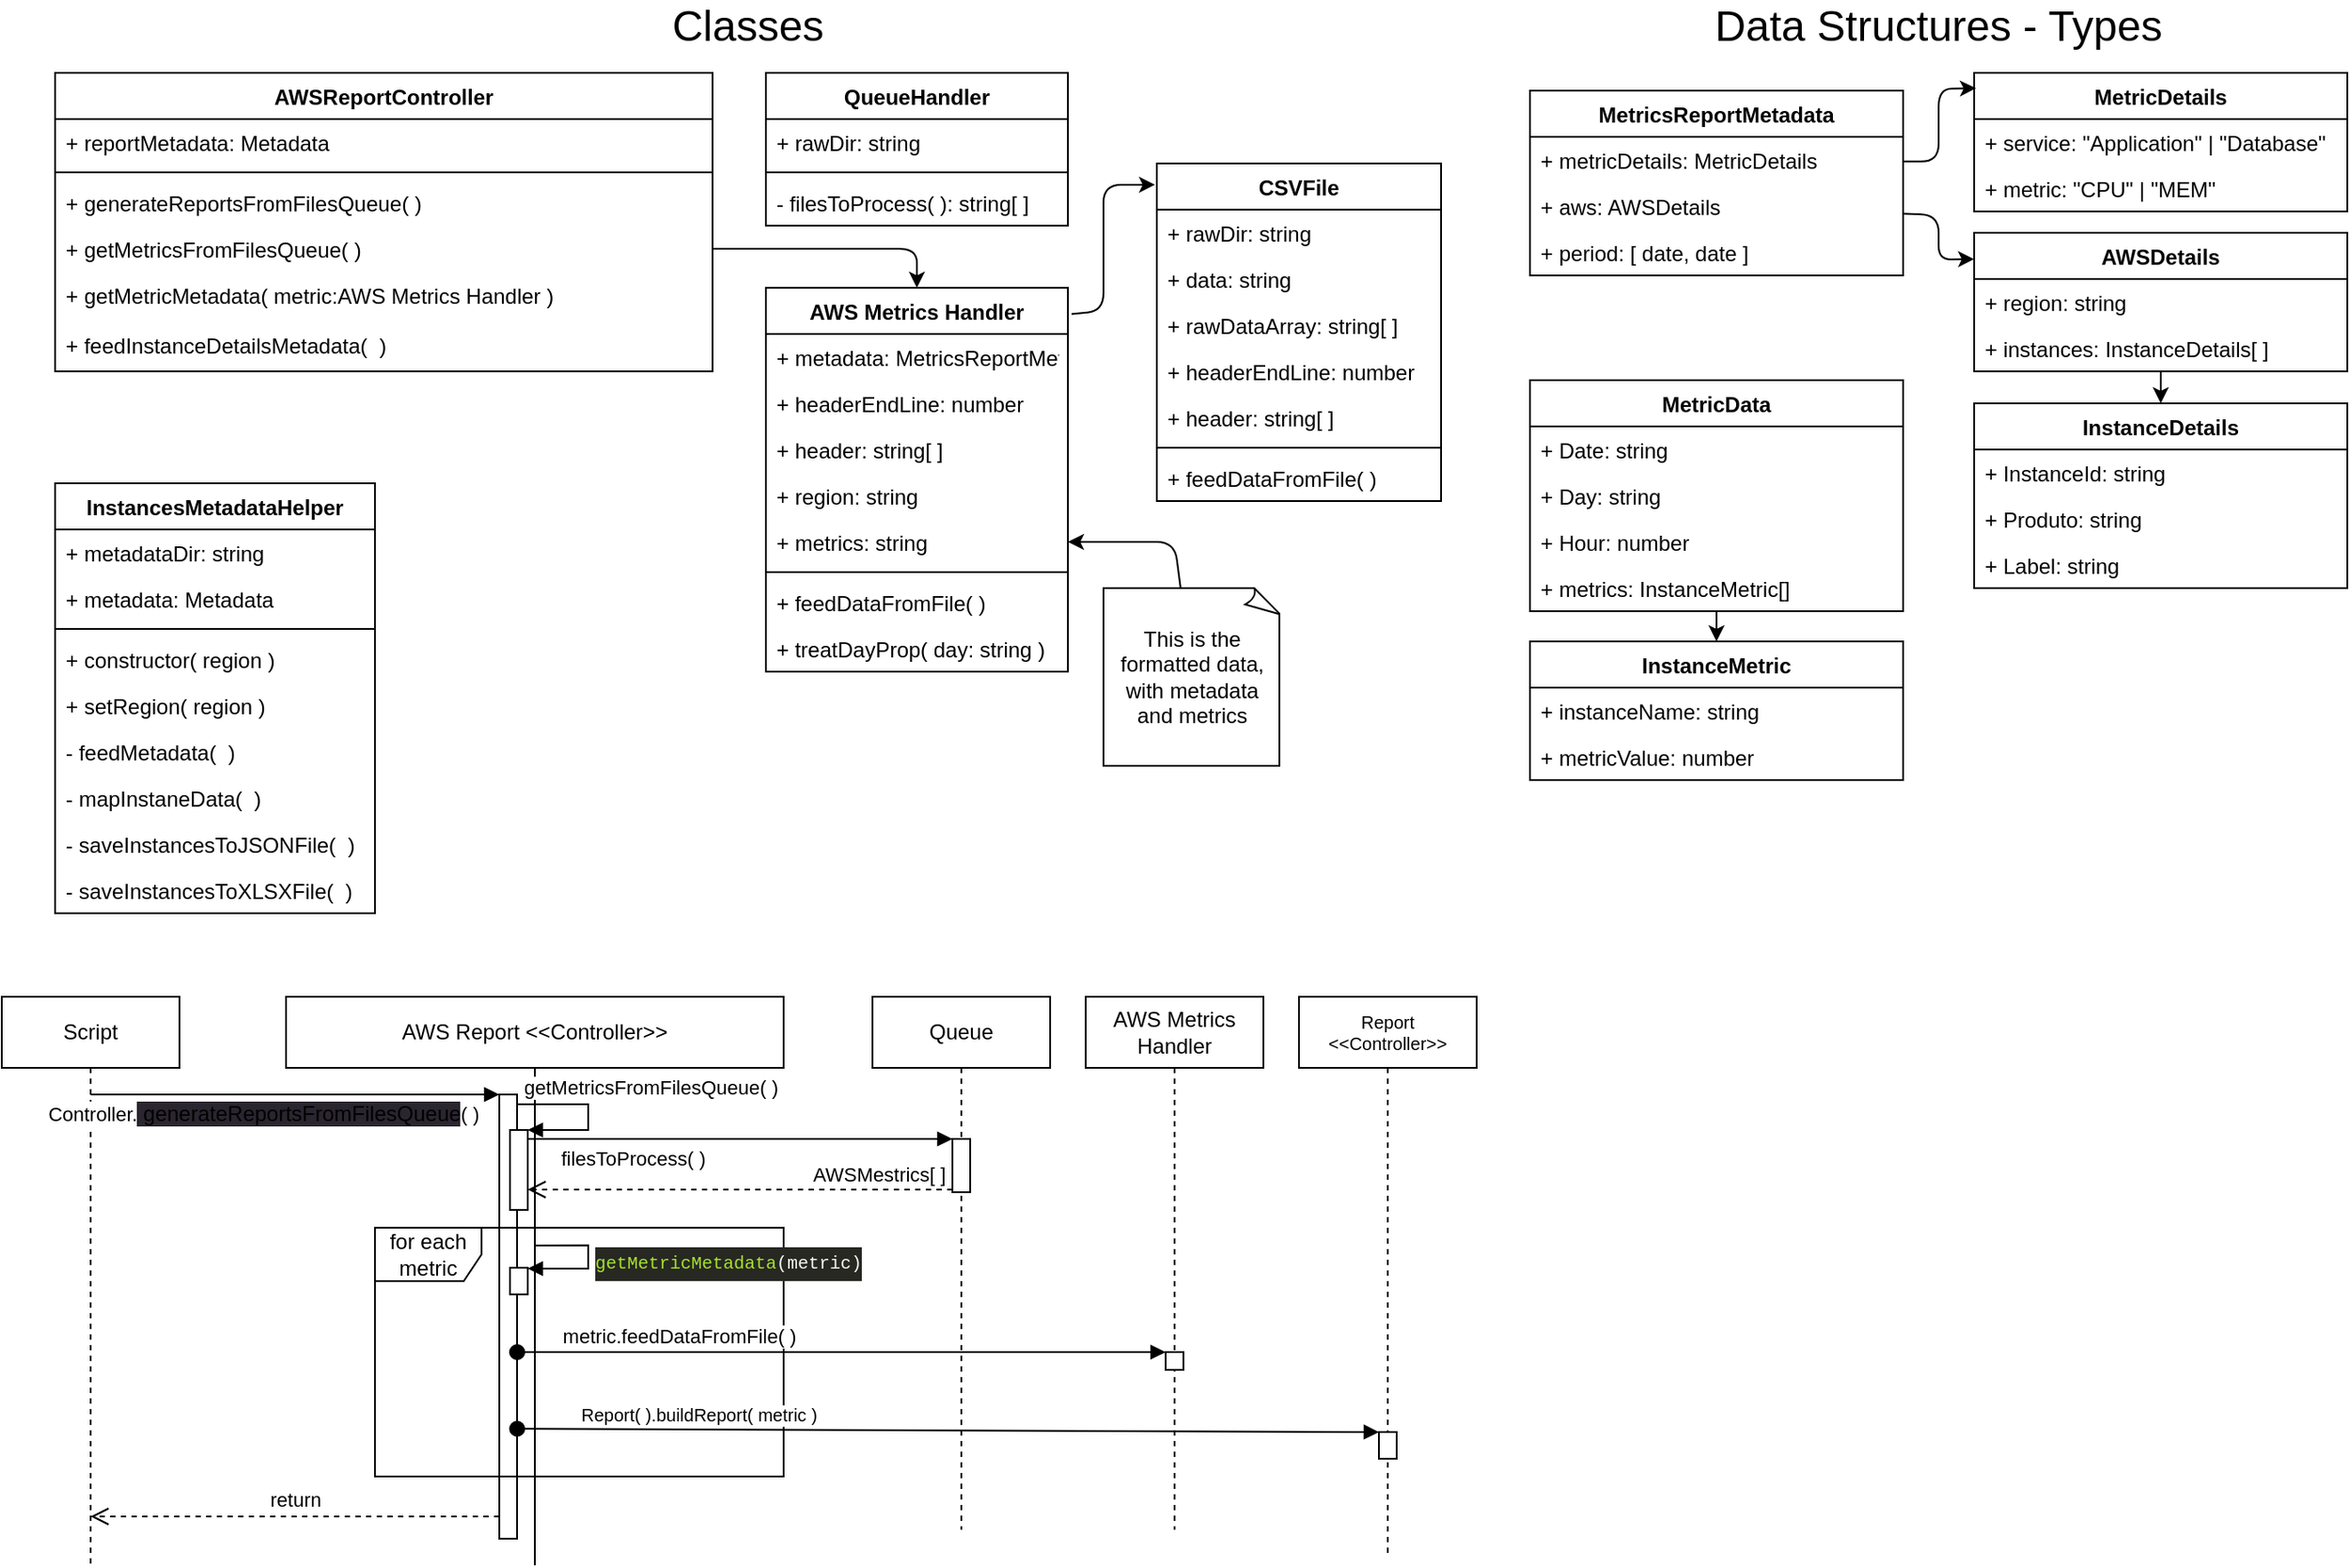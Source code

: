 <mxfile>
    <diagram id="1LBoo49LikNtqQqI6m5C" name="Page-1">
        <mxGraphModel dx="979" dy="622" grid="1" gridSize="10" guides="1" tooltips="1" connect="1" arrows="1" fold="1" page="1" pageScale="1" pageWidth="850" pageHeight="1100" math="0" shadow="0">
            <root>
                <mxCell id="0"/>
                <mxCell id="1" parent="0"/>
                <mxCell id="2" value="InstancesMetadataHelper" style="swimlane;fontStyle=1;align=center;verticalAlign=top;childLayout=stackLayout;horizontal=1;startSize=26;horizontalStack=0;resizeParent=1;resizeParentMax=0;resizeLast=0;collapsible=1;marginBottom=0;" parent="1" vertex="1">
                    <mxGeometry x="40" y="291" width="180" height="242" as="geometry"/>
                </mxCell>
                <mxCell id="3" value="+ metadataDir: string" style="text;strokeColor=none;fillColor=none;align=left;verticalAlign=top;spacingLeft=4;spacingRight=4;overflow=hidden;rotatable=0;points=[[0,0.5],[1,0.5]];portConstraint=eastwest;" parent="2" vertex="1">
                    <mxGeometry y="26" width="180" height="26" as="geometry"/>
                </mxCell>
                <mxCell id="G6KvW57b4ojXjsIjs9v_-41" value="+ metadata: Metadata" style="text;strokeColor=none;fillColor=none;align=left;verticalAlign=top;spacingLeft=4;spacingRight=4;overflow=hidden;rotatable=0;points=[[0,0.5],[1,0.5]];portConstraint=eastwest;" parent="2" vertex="1">
                    <mxGeometry y="52" width="180" height="26" as="geometry"/>
                </mxCell>
                <mxCell id="4" value="" style="line;strokeWidth=1;fillColor=none;align=left;verticalAlign=middle;spacingTop=-1;spacingLeft=3;spacingRight=3;rotatable=0;labelPosition=right;points=[];portConstraint=eastwest;" parent="2" vertex="1">
                    <mxGeometry y="78" width="180" height="8" as="geometry"/>
                </mxCell>
                <mxCell id="5" value="+ constructor( region )" style="text;strokeColor=none;fillColor=none;align=left;verticalAlign=top;spacingLeft=4;spacingRight=4;overflow=hidden;rotatable=0;points=[[0,0.5],[1,0.5]];portConstraint=eastwest;" parent="2" vertex="1">
                    <mxGeometry y="86" width="180" height="26" as="geometry"/>
                </mxCell>
                <mxCell id="G6KvW57b4ojXjsIjs9v_-37" value="+ setRegion( region )" style="text;strokeColor=none;fillColor=none;align=left;verticalAlign=top;spacingLeft=4;spacingRight=4;overflow=hidden;rotatable=0;points=[[0,0.5],[1,0.5]];portConstraint=eastwest;" parent="2" vertex="1">
                    <mxGeometry y="112" width="180" height="26" as="geometry"/>
                </mxCell>
                <mxCell id="G6KvW57b4ojXjsIjs9v_-38" value="- feedMetadata(  )" style="text;strokeColor=none;fillColor=none;align=left;verticalAlign=top;spacingLeft=4;spacingRight=4;overflow=hidden;rotatable=0;points=[[0,0.5],[1,0.5]];portConstraint=eastwest;" parent="2" vertex="1">
                    <mxGeometry y="138" width="180" height="26" as="geometry"/>
                </mxCell>
                <mxCell id="G6KvW57b4ojXjsIjs9v_-39" value="- mapInstaneData(  )" style="text;strokeColor=none;fillColor=none;align=left;verticalAlign=top;spacingLeft=4;spacingRight=4;overflow=hidden;rotatable=0;points=[[0,0.5],[1,0.5]];portConstraint=eastwest;" parent="2" vertex="1">
                    <mxGeometry y="164" width="180" height="26" as="geometry"/>
                </mxCell>
                <mxCell id="G6KvW57b4ojXjsIjs9v_-40" value="- saveInstancesToJSONFile(  )" style="text;strokeColor=none;fillColor=none;align=left;verticalAlign=top;spacingLeft=4;spacingRight=4;overflow=hidden;rotatable=0;points=[[0,0.5],[1,0.5]];portConstraint=eastwest;" parent="2" vertex="1">
                    <mxGeometry y="190" width="180" height="26" as="geometry"/>
                </mxCell>
                <mxCell id="102" value="- saveInstancesToXLSXFile(  )" style="text;strokeColor=none;fillColor=none;align=left;verticalAlign=top;spacingLeft=4;spacingRight=4;overflow=hidden;rotatable=0;points=[[0,0.5],[1,0.5]];portConstraint=eastwest;" parent="2" vertex="1">
                    <mxGeometry y="216" width="180" height="26" as="geometry"/>
                </mxCell>
                <mxCell id="6" value="AWSReportController" style="swimlane;fontStyle=1;align=center;verticalAlign=top;childLayout=stackLayout;horizontal=1;startSize=26;horizontalStack=0;resizeParent=1;resizeParentMax=0;resizeLast=0;collapsible=1;marginBottom=0;" parent="1" vertex="1">
                    <mxGeometry x="40" y="60" width="370" height="168" as="geometry"/>
                </mxCell>
                <mxCell id="7" value="+ reportMetadata: Metadata" style="text;strokeColor=none;fillColor=none;align=left;verticalAlign=top;spacingLeft=4;spacingRight=4;overflow=hidden;rotatable=0;points=[[0,0.5],[1,0.5]];portConstraint=eastwest;" parent="6" vertex="1">
                    <mxGeometry y="26" width="370" height="26" as="geometry"/>
                </mxCell>
                <mxCell id="8" value="" style="line;strokeWidth=1;fillColor=none;align=left;verticalAlign=middle;spacingTop=-1;spacingLeft=3;spacingRight=3;rotatable=0;labelPosition=right;points=[];portConstraint=eastwest;" parent="6" vertex="1">
                    <mxGeometry y="52" width="370" height="8" as="geometry"/>
                </mxCell>
                <mxCell id="9" value="+ generateReportsFromFilesQueue( )" style="text;strokeColor=none;fillColor=none;align=left;verticalAlign=top;spacingLeft=4;spacingRight=4;overflow=hidden;rotatable=0;points=[[0,0.5],[1,0.5]];portConstraint=eastwest;" parent="6" vertex="1">
                    <mxGeometry y="60" width="370" height="26" as="geometry"/>
                </mxCell>
                <mxCell id="88" value="+ getMetricsFromFilesQueue( )" style="text;strokeColor=none;fillColor=none;align=left;verticalAlign=top;spacingLeft=4;spacingRight=4;overflow=hidden;rotatable=0;points=[[0,0.5],[1,0.5]];portConstraint=eastwest;" parent="6" vertex="1">
                    <mxGeometry y="86" width="370" height="26" as="geometry"/>
                </mxCell>
                <mxCell id="36" value="+ getMetricMetadata( metric:AWS Metrics Handler )" style="text;strokeColor=none;fillColor=none;align=left;verticalAlign=top;spacingLeft=4;spacingRight=4;overflow=hidden;rotatable=0;points=[[0,0.5],[1,0.5]];portConstraint=eastwest;" parent="6" vertex="1">
                    <mxGeometry y="112" width="370" height="28" as="geometry"/>
                </mxCell>
                <mxCell id="87" value="+ feedInstanceDetailsMetadata(  )" style="text;strokeColor=none;fillColor=none;align=left;verticalAlign=top;spacingLeft=4;spacingRight=4;overflow=hidden;rotatable=0;points=[[0,0.5],[1,0.5]];portConstraint=eastwest;" parent="6" vertex="1">
                    <mxGeometry y="140" width="370" height="28" as="geometry"/>
                </mxCell>
                <mxCell id="10" value="CSVFile" style="swimlane;fontStyle=1;align=center;verticalAlign=top;childLayout=stackLayout;horizontal=1;startSize=26;horizontalStack=0;resizeParent=1;resizeParentMax=0;resizeLast=0;collapsible=1;marginBottom=0;" parent="1" vertex="1">
                    <mxGeometry x="660" y="111" width="160" height="190" as="geometry"/>
                </mxCell>
                <mxCell id="15" value="+ rawDir: string" style="text;strokeColor=none;fillColor=none;align=left;verticalAlign=top;spacingLeft=4;spacingRight=4;overflow=hidden;rotatable=0;points=[[0,0.5],[1,0.5]];portConstraint=eastwest;" parent="10" vertex="1">
                    <mxGeometry y="26" width="160" height="26" as="geometry"/>
                </mxCell>
                <mxCell id="11" value="+ data: string" style="text;strokeColor=none;fillColor=none;align=left;verticalAlign=top;spacingLeft=4;spacingRight=4;overflow=hidden;rotatable=0;points=[[0,0.5],[1,0.5]];portConstraint=eastwest;" parent="10" vertex="1">
                    <mxGeometry y="52" width="160" height="26" as="geometry"/>
                </mxCell>
                <mxCell id="17" value="+ rawDataArray: string[ ] " style="text;strokeColor=none;fillColor=none;align=left;verticalAlign=top;spacingLeft=4;spacingRight=4;overflow=hidden;rotatable=0;points=[[0,0.5],[1,0.5]];portConstraint=eastwest;" parent="10" vertex="1">
                    <mxGeometry y="78" width="160" height="26" as="geometry"/>
                </mxCell>
                <mxCell id="14" value="+ headerEndLine: number" style="text;strokeColor=none;fillColor=none;align=left;verticalAlign=top;spacingLeft=4;spacingRight=4;overflow=hidden;rotatable=0;points=[[0,0.5],[1,0.5]];portConstraint=eastwest;" parent="10" vertex="1">
                    <mxGeometry y="104" width="160" height="26" as="geometry"/>
                </mxCell>
                <mxCell id="35" value="+ header: string[ ]" style="text;strokeColor=none;fillColor=none;align=left;verticalAlign=top;spacingLeft=4;spacingRight=4;overflow=hidden;rotatable=0;points=[[0,0.5],[1,0.5]];portConstraint=eastwest;" parent="10" vertex="1">
                    <mxGeometry y="130" width="160" height="26" as="geometry"/>
                </mxCell>
                <mxCell id="12" value="" style="line;strokeWidth=1;fillColor=none;align=left;verticalAlign=middle;spacingTop=-1;spacingLeft=3;spacingRight=3;rotatable=0;labelPosition=right;points=[];portConstraint=eastwest;" parent="10" vertex="1">
                    <mxGeometry y="156" width="160" height="8" as="geometry"/>
                </mxCell>
                <mxCell id="13" value="+ feedDataFromFile( )" style="text;strokeColor=none;fillColor=none;align=left;verticalAlign=top;spacingLeft=4;spacingRight=4;overflow=hidden;rotatable=0;points=[[0,0.5],[1,0.5]];portConstraint=eastwest;" parent="10" vertex="1">
                    <mxGeometry y="164" width="160" height="26" as="geometry"/>
                </mxCell>
                <mxCell id="18" value="QueueHandler" style="swimlane;fontStyle=1;align=center;verticalAlign=top;childLayout=stackLayout;horizontal=1;startSize=26;horizontalStack=0;resizeParent=1;resizeParentMax=0;resizeLast=0;collapsible=1;marginBottom=0;" parent="1" vertex="1">
                    <mxGeometry x="440" y="60" width="170" height="86" as="geometry"/>
                </mxCell>
                <mxCell id="19" value="+ rawDir: string" style="text;strokeColor=none;fillColor=none;align=left;verticalAlign=top;spacingLeft=4;spacingRight=4;overflow=hidden;rotatable=0;points=[[0,0.5],[1,0.5]];portConstraint=eastwest;" parent="18" vertex="1">
                    <mxGeometry y="26" width="170" height="26" as="geometry"/>
                </mxCell>
                <mxCell id="23" value="" style="line;strokeWidth=1;fillColor=none;align=left;verticalAlign=middle;spacingTop=-1;spacingLeft=3;spacingRight=3;rotatable=0;labelPosition=right;points=[];portConstraint=eastwest;" parent="18" vertex="1">
                    <mxGeometry y="52" width="170" height="8" as="geometry"/>
                </mxCell>
                <mxCell id="24" value="- filesToProcess( ): string[ ]" style="text;strokeColor=none;fillColor=none;align=left;verticalAlign=top;spacingLeft=4;spacingRight=4;overflow=hidden;rotatable=0;points=[[0,0.5],[1,0.5]];portConstraint=eastwest;" parent="18" vertex="1">
                    <mxGeometry y="60" width="170" height="26" as="geometry"/>
                </mxCell>
                <mxCell id="33" style="edgeStyle=none;html=1;exitX=1.012;exitY=0.068;exitDx=0;exitDy=0;exitPerimeter=0;entryX=-0.006;entryY=0.063;entryDx=0;entryDy=0;entryPerimeter=0;" parent="1" source="25" target="10" edge="1">
                    <mxGeometry relative="1" as="geometry">
                        <Array as="points">
                            <mxPoint x="630" y="194"/>
                            <mxPoint x="630" y="123"/>
                        </Array>
                    </mxGeometry>
                </mxCell>
                <mxCell id="25" value="AWS Metrics Handler" style="swimlane;fontStyle=1;align=center;verticalAlign=top;childLayout=stackLayout;horizontal=1;startSize=26;horizontalStack=0;resizeParent=1;resizeParentMax=0;resizeLast=0;collapsible=1;marginBottom=0;" parent="1" vertex="1">
                    <mxGeometry x="440" y="181" width="170" height="216" as="geometry"/>
                </mxCell>
                <mxCell id="29" value="+ metadata: MetricsReportMetadata" style="text;strokeColor=none;fillColor=none;align=left;verticalAlign=top;spacingLeft=4;spacingRight=4;overflow=hidden;rotatable=0;points=[[0,0.5],[1,0.5]];portConstraint=eastwest;" parent="25" vertex="1">
                    <mxGeometry y="26" width="170" height="26" as="geometry"/>
                </mxCell>
                <mxCell id="103" value="+ headerEndLine: number" style="text;strokeColor=none;fillColor=none;align=left;verticalAlign=top;spacingLeft=4;spacingRight=4;overflow=hidden;rotatable=0;points=[[0,0.5],[1,0.5]];portConstraint=eastwest;" parent="25" vertex="1">
                    <mxGeometry y="52" width="170" height="26" as="geometry"/>
                </mxCell>
                <mxCell id="34" value="+ header: string[ ]" style="text;strokeColor=none;fillColor=none;align=left;verticalAlign=top;spacingLeft=4;spacingRight=4;overflow=hidden;rotatable=0;points=[[0,0.5],[1,0.5]];portConstraint=eastwest;" parent="25" vertex="1">
                    <mxGeometry y="78" width="170" height="26" as="geometry"/>
                </mxCell>
                <mxCell id="G6KvW57b4ojXjsIjs9v_-36" value="+ region: string" style="text;strokeColor=none;fillColor=none;align=left;verticalAlign=top;spacingLeft=4;spacingRight=4;overflow=hidden;rotatable=0;points=[[0,0.5],[1,0.5]];portConstraint=eastwest;" parent="25" vertex="1">
                    <mxGeometry y="104" width="170" height="26" as="geometry"/>
                </mxCell>
                <mxCell id="27" value="+ metrics: string" style="text;strokeColor=none;fillColor=none;align=left;verticalAlign=top;spacingLeft=4;spacingRight=4;overflow=hidden;rotatable=0;points=[[0,0.5],[1,0.5]];portConstraint=eastwest;" parent="25" vertex="1">
                    <mxGeometry y="130" width="170" height="26" as="geometry"/>
                </mxCell>
                <mxCell id="30" value="" style="line;strokeWidth=1;fillColor=none;align=left;verticalAlign=middle;spacingTop=-1;spacingLeft=3;spacingRight=3;rotatable=0;labelPosition=right;points=[];portConstraint=eastwest;" parent="25" vertex="1">
                    <mxGeometry y="156" width="170" height="8" as="geometry"/>
                </mxCell>
                <mxCell id="31" value="+ feedDataFromFile( )" style="text;strokeColor=none;fillColor=none;align=left;verticalAlign=top;spacingLeft=4;spacingRight=4;overflow=hidden;rotatable=0;points=[[0,0.5],[1,0.5]];portConstraint=eastwest;" parent="25" vertex="1">
                    <mxGeometry y="164" width="170" height="26" as="geometry"/>
                </mxCell>
                <mxCell id="37" value="+ treatDayProp( day: string )" style="text;strokeColor=none;fillColor=none;align=left;verticalAlign=top;spacingLeft=4;spacingRight=4;overflow=hidden;rotatable=0;points=[[0,0.5],[1,0.5]];portConstraint=eastwest;" parent="25" vertex="1">
                    <mxGeometry y="190" width="170" height="26" as="geometry"/>
                </mxCell>
                <mxCell id="86" value="" style="edgeStyle=none;html=1;fontSize=10;entryX=1;entryY=0.5;entryDx=0;entryDy=0;" parent="1" source="41" target="27" edge="1">
                    <mxGeometry relative="1" as="geometry">
                        <Array as="points">
                            <mxPoint x="670" y="324"/>
                        </Array>
                    </mxGeometry>
                </mxCell>
                <mxCell id="41" value="This is the formatted data, with metadata and metrics" style="whiteSpace=wrap;html=1;shape=mxgraph.basic.document" parent="1" vertex="1">
                    <mxGeometry x="630" y="350" width="100" height="100" as="geometry"/>
                </mxCell>
                <mxCell id="46" value="AWSDetails" style="swimlane;fontStyle=1;align=center;verticalAlign=top;childLayout=stackLayout;horizontal=1;startSize=26;horizontalStack=0;resizeParent=1;resizeParentMax=0;resizeLast=0;collapsible=1;marginBottom=0;" parent="1" vertex="1">
                    <mxGeometry x="1120" y="150" width="210" height="78" as="geometry"/>
                </mxCell>
                <mxCell id="47" value="+ region: string" style="text;strokeColor=none;fillColor=none;align=left;verticalAlign=top;spacingLeft=4;spacingRight=4;overflow=hidden;rotatable=0;points=[[0,0.5],[1,0.5]];portConstraint=eastwest;" parent="46" vertex="1">
                    <mxGeometry y="26" width="210" height="26" as="geometry"/>
                </mxCell>
                <mxCell id="50" value="+ instances: InstanceDetails[ ]" style="text;strokeColor=none;fillColor=none;align=left;verticalAlign=top;spacingLeft=4;spacingRight=4;overflow=hidden;rotatable=0;points=[[0,0.5],[1,0.5]];portConstraint=eastwest;" parent="46" vertex="1">
                    <mxGeometry y="52" width="210" height="26" as="geometry"/>
                </mxCell>
                <mxCell id="51" value="Script" style="shape=umlLifeline;perimeter=lifelinePerimeter;whiteSpace=wrap;html=1;container=1;collapsible=0;recursiveResize=0;outlineConnect=0;" parent="1" vertex="1">
                    <mxGeometry x="10" y="580" width="100" height="320" as="geometry"/>
                </mxCell>
                <mxCell id="52" value="AWS Report &amp;lt;&amp;lt;Controller&amp;gt;&amp;gt;" style="shape=umlLifeline;perimeter=lifelinePerimeter;whiteSpace=wrap;html=1;container=1;collapsible=0;recursiveResize=0;outlineConnect=0;lifelineDashed=0;" parent="1" vertex="1">
                    <mxGeometry x="170" y="580" width="280" height="320" as="geometry"/>
                </mxCell>
                <mxCell id="53" value="" style="html=1;points=[];perimeter=orthogonalPerimeter;" parent="52" vertex="1">
                    <mxGeometry x="120" y="55" width="10" height="250" as="geometry"/>
                </mxCell>
                <mxCell id="63" style="edgeStyle=none;html=1;" parent="52" source="61" target="53" edge="1">
                    <mxGeometry relative="1" as="geometry"/>
                </mxCell>
                <mxCell id="61" value="" style="html=1;points=[];perimeter=orthogonalPerimeter;" parent="52" vertex="1">
                    <mxGeometry x="126" y="75" width="10" height="45" as="geometry"/>
                </mxCell>
                <mxCell id="62" value="&lt;span style=&quot;text-align: center;&quot;&gt;getMetricsFromFilesQueue( )&lt;/span&gt;" style="edgeStyle=orthogonalEdgeStyle;html=1;align=left;spacingLeft=2;endArrow=block;rounded=0;entryX=1;entryY=0;exitX=0.995;exitY=0.022;exitDx=0;exitDy=0;exitPerimeter=0;" parent="52" source="53" target="61" edge="1">
                    <mxGeometry x="-1" y="10" relative="1" as="geometry">
                        <mxPoint x="50" y="60" as="sourcePoint"/>
                        <Array as="points">
                            <mxPoint x="170" y="61"/>
                            <mxPoint x="170" y="75"/>
                        </Array>
                        <mxPoint as="offset"/>
                    </mxGeometry>
                </mxCell>
                <mxCell id="72" value="for each metric" style="shape=umlFrame;whiteSpace=wrap;html=1;" parent="52" vertex="1">
                    <mxGeometry x="50" y="130" width="230" height="140" as="geometry"/>
                </mxCell>
                <mxCell id="73" value="" style="html=1;points=[];perimeter=orthogonalPerimeter;" parent="52" vertex="1">
                    <mxGeometry x="126" y="152.5" width="10" height="15" as="geometry"/>
                </mxCell>
                <mxCell id="74" value="&lt;div style=&quot;color: rgb(248, 248, 242); background-color: rgb(39, 40, 34); font-family: &amp;quot;Fira Code&amp;quot;, Menlo, Monaco, &amp;quot;Courier New&amp;quot;, monospace; line-height: 18px;&quot;&gt;&lt;font style=&quot;font-size: 10px;&quot;&gt;&lt;span style=&quot;color: rgb(166, 226, 46);&quot;&gt;getMetricMetadata&lt;/span&gt;(metric)&lt;/font&gt;&lt;/div&gt;" style="edgeStyle=orthogonalEdgeStyle;html=1;align=left;spacingLeft=2;endArrow=block;rounded=0;entryX=1;entryY=0;exitX=0.391;exitY=0.071;exitDx=0;exitDy=0;exitPerimeter=0;" parent="52" source="72" target="73" edge="1">
                    <mxGeometry x="0.035" relative="1" as="geometry">
                        <mxPoint x="61" y="150" as="sourcePoint"/>
                        <Array as="points">
                            <mxPoint x="170" y="140"/>
                            <mxPoint x="170" y="153"/>
                            <mxPoint x="136" y="153"/>
                        </Array>
                        <mxPoint as="offset"/>
                    </mxGeometry>
                </mxCell>
                <mxCell id="54" value="Controller.&lt;span style=&quot;font-size: 12px; text-align: left; background-color: rgb(42, 37, 47);&quot;&gt;&amp;nbsp;generateReportsFromFilesQueue&lt;/span&gt;( )" style="html=1;verticalAlign=bottom;endArrow=block;entryX=0;entryY=0;" parent="1" source="51" target="53" edge="1">
                    <mxGeometry x="-0.157" y="-20" relative="1" as="geometry">
                        <mxPoint x="160" y="645" as="sourcePoint"/>
                        <mxPoint as="offset"/>
                    </mxGeometry>
                </mxCell>
                <mxCell id="55" value="return" style="html=1;verticalAlign=bottom;endArrow=open;dashed=1;endSize=8;exitX=0;exitY=0.95;" parent="1" source="53" target="51" edge="1">
                    <mxGeometry relative="1" as="geometry">
                        <mxPoint x="160" y="721" as="targetPoint"/>
                    </mxGeometry>
                </mxCell>
                <mxCell id="56" value="Queue" style="shape=umlLifeline;perimeter=lifelinePerimeter;whiteSpace=wrap;html=1;container=1;collapsible=0;recursiveResize=0;outlineConnect=0;" parent="1" vertex="1">
                    <mxGeometry x="500" y="580" width="100" height="300" as="geometry"/>
                </mxCell>
                <mxCell id="69" value="" style="html=1;points=[];perimeter=orthogonalPerimeter;" parent="56" vertex="1">
                    <mxGeometry x="45" y="80" width="10" height="30" as="geometry"/>
                </mxCell>
                <mxCell id="70" value="filesToProcess( )" style="html=1;verticalAlign=bottom;endArrow=block;entryX=0;entryY=0;" parent="1" source="61" target="69" edge="1">
                    <mxGeometry x="-0.512" y="-20" relative="1" as="geometry">
                        <mxPoint x="370" y="685" as="sourcePoint"/>
                        <Array as="points"/>
                        <mxPoint as="offset"/>
                    </mxGeometry>
                </mxCell>
                <mxCell id="71" value="AWSMestrics[ ]&amp;nbsp;" style="html=1;verticalAlign=bottom;endArrow=open;dashed=1;endSize=8;exitX=0;exitY=0.95;" parent="1" source="69" target="61" edge="1">
                    <mxGeometry x="-0.667" relative="1" as="geometry">
                        <mxPoint x="270" y="715" as="targetPoint"/>
                        <mxPoint as="offset"/>
                    </mxGeometry>
                </mxCell>
                <mxCell id="75" value="AWS Metrics Handler" style="shape=umlLifeline;perimeter=lifelinePerimeter;whiteSpace=wrap;html=1;container=1;collapsible=0;recursiveResize=0;outlineConnect=0;" parent="1" vertex="1">
                    <mxGeometry x="620" y="580" width="100" height="300" as="geometry"/>
                </mxCell>
                <mxCell id="76" value="" style="html=1;points=[];perimeter=orthogonalPerimeter;" parent="75" vertex="1">
                    <mxGeometry x="45" y="200" width="10" height="10" as="geometry"/>
                </mxCell>
                <mxCell id="77" value="metric.feedDataFromFile( )" style="html=1;verticalAlign=bottom;startArrow=oval;endArrow=block;startSize=8;exitX=0.348;exitY=0.5;exitDx=0;exitDy=0;exitPerimeter=0;" parent="1" source="72" target="76" edge="1">
                    <mxGeometry x="-0.5" relative="1" as="geometry">
                        <mxPoint x="315" y="785" as="sourcePoint"/>
                        <mxPoint as="offset"/>
                    </mxGeometry>
                </mxCell>
                <mxCell id="80" value="Report&lt;br&gt;&amp;lt;&amp;lt;Controller&amp;gt;&amp;gt;" style="shape=umlLifeline;perimeter=lifelinePerimeter;whiteSpace=wrap;html=1;container=1;collapsible=0;recursiveResize=0;outlineConnect=0;fontSize=10;" parent="1" vertex="1">
                    <mxGeometry x="740" y="580" width="100" height="315" as="geometry"/>
                </mxCell>
                <mxCell id="81" value="" style="html=1;points=[];perimeter=orthogonalPerimeter;fontSize=10;" parent="80" vertex="1">
                    <mxGeometry x="45" y="245" width="10" height="15" as="geometry"/>
                </mxCell>
                <mxCell id="82" value="Report( ).buildReport( metric )" style="html=1;verticalAlign=bottom;startArrow=oval;endArrow=block;startSize=8;fontSize=10;exitX=0.348;exitY=0.808;exitDx=0;exitDy=0;exitPerimeter=0;" parent="1" source="72" target="81" edge="1">
                    <mxGeometry x="-0.581" relative="1" as="geometry">
                        <mxPoint x="710" y="820" as="sourcePoint"/>
                        <mxPoint as="offset"/>
                    </mxGeometry>
                </mxCell>
                <mxCell id="89" style="edgeStyle=none;html=1;entryX=0.5;entryY=0;entryDx=0;entryDy=0;fontSize=10;exitX=1;exitY=0.5;exitDx=0;exitDy=0;" parent="1" source="88" target="25" edge="1">
                    <mxGeometry relative="1" as="geometry">
                        <Array as="points">
                            <mxPoint x="525" y="159"/>
                        </Array>
                    </mxGeometry>
                </mxCell>
                <mxCell id="91" value="MetricsReportMetadata" style="swimlane;fontStyle=1;align=center;verticalAlign=top;childLayout=stackLayout;horizontal=1;startSize=26;horizontalStack=0;resizeParent=1;resizeParentMax=0;resizeLast=0;collapsible=1;marginBottom=0;" parent="1" vertex="1">
                    <mxGeometry x="870" y="70" width="210" height="104" as="geometry"/>
                </mxCell>
                <mxCell id="115" value="+ metricDetails: MetricDetails" style="text;strokeColor=none;fillColor=none;align=left;verticalAlign=top;spacingLeft=4;spacingRight=4;overflow=hidden;rotatable=0;points=[[0,0.5],[1,0.5]];portConstraint=eastwest;" parent="91" vertex="1">
                    <mxGeometry y="26" width="210" height="26" as="geometry"/>
                </mxCell>
                <mxCell id="97" value="+ aws: AWSDetails" style="text;strokeColor=none;fillColor=none;align=left;verticalAlign=top;spacingLeft=4;spacingRight=4;overflow=hidden;rotatable=0;points=[[0,0.5],[1,0.5]];portConstraint=eastwest;" parent="91" vertex="1">
                    <mxGeometry y="52" width="210" height="26" as="geometry"/>
                </mxCell>
                <mxCell id="92" value="+ period: [ date, date ]" style="text;strokeColor=none;fillColor=none;align=left;verticalAlign=top;spacingLeft=4;spacingRight=4;overflow=hidden;rotatable=0;points=[[0,0.5],[1,0.5]];portConstraint=eastwest;" parent="91" vertex="1">
                    <mxGeometry y="78" width="210" height="26" as="geometry"/>
                </mxCell>
                <mxCell id="100" value="&lt;font style=&quot;font-size: 24px;&quot;&gt;Data Structures - Types&lt;/font&gt;" style="text;html=1;strokeColor=none;fillColor=none;align=center;verticalAlign=middle;whiteSpace=wrap;rounded=0;fontSize=10;" parent="1" vertex="1">
                    <mxGeometry x="880" y="19" width="440" height="30" as="geometry"/>
                </mxCell>
                <mxCell id="101" value="&lt;font style=&quot;font-size: 24px;&quot;&gt;Classes&lt;/font&gt;" style="text;html=1;strokeColor=none;fillColor=none;align=center;verticalAlign=middle;whiteSpace=wrap;rounded=0;fontSize=10;" parent="1" vertex="1">
                    <mxGeometry x="40" y="19" width="780" height="30" as="geometry"/>
                </mxCell>
                <mxCell id="105" value="InstanceDetails" style="swimlane;fontStyle=1;align=center;verticalAlign=top;childLayout=stackLayout;horizontal=1;startSize=26;horizontalStack=0;resizeParent=1;resizeParentMax=0;resizeLast=0;collapsible=1;marginBottom=0;" parent="1" vertex="1">
                    <mxGeometry x="1120" y="246" width="210" height="104" as="geometry"/>
                </mxCell>
                <mxCell id="106" value="+ InstanceId: string" style="text;strokeColor=none;fillColor=none;align=left;verticalAlign=top;spacingLeft=4;spacingRight=4;overflow=hidden;rotatable=0;points=[[0,0.5],[1,0.5]];portConstraint=eastwest;" parent="105" vertex="1">
                    <mxGeometry y="26" width="210" height="26" as="geometry"/>
                </mxCell>
                <mxCell id="107" value="+ Produto: string" style="text;strokeColor=none;fillColor=none;align=left;verticalAlign=top;spacingLeft=4;spacingRight=4;overflow=hidden;rotatable=0;points=[[0,0.5],[1,0.5]];portConstraint=eastwest;" parent="105" vertex="1">
                    <mxGeometry y="52" width="210" height="26" as="geometry"/>
                </mxCell>
                <mxCell id="108" value="+ Label: string" style="text;strokeColor=none;fillColor=none;align=left;verticalAlign=top;spacingLeft=4;spacingRight=4;overflow=hidden;rotatable=0;points=[[0,0.5],[1,0.5]];portConstraint=eastwest;" parent="105" vertex="1">
                    <mxGeometry y="78" width="210" height="26" as="geometry"/>
                </mxCell>
                <mxCell id="109" style="edgeStyle=none;html=1;fontSize=24;" parent="1" source="50" target="105" edge="1">
                    <mxGeometry relative="1" as="geometry"/>
                </mxCell>
                <mxCell id="111" value="MetricDetails" style="swimlane;fontStyle=1;align=center;verticalAlign=top;childLayout=stackLayout;horizontal=1;startSize=26;horizontalStack=0;resizeParent=1;resizeParentMax=0;resizeLast=0;collapsible=1;marginBottom=0;" parent="1" vertex="1">
                    <mxGeometry x="1120" y="60" width="210" height="78" as="geometry"/>
                </mxCell>
                <mxCell id="104" value="+ service: &quot;Application&quot; | &quot;Database&quot;" style="text;strokeColor=none;fillColor=none;align=left;verticalAlign=top;spacingLeft=4;spacingRight=4;overflow=hidden;rotatable=0;points=[[0,0.5],[1,0.5]];portConstraint=eastwest;" parent="111" vertex="1">
                    <mxGeometry y="26" width="210" height="26" as="geometry"/>
                </mxCell>
                <mxCell id="99" value="+ metric: &quot;CPU&quot; | &quot;MEM&quot;" style="text;strokeColor=none;fillColor=none;align=left;verticalAlign=top;spacingLeft=4;spacingRight=4;overflow=hidden;rotatable=0;points=[[0,0.5],[1,0.5]];portConstraint=eastwest;" parent="111" vertex="1">
                    <mxGeometry y="52" width="210" height="26" as="geometry"/>
                </mxCell>
                <mxCell id="117" style="edgeStyle=none;html=1;entryX=0;entryY=0.19;entryDx=0;entryDy=0;entryPerimeter=0;fontSize=24;" parent="1" source="97" target="46" edge="1">
                    <mxGeometry relative="1" as="geometry">
                        <Array as="points">
                            <mxPoint x="1100" y="140"/>
                            <mxPoint x="1100" y="165"/>
                        </Array>
                    </mxGeometry>
                </mxCell>
                <mxCell id="118" style="edgeStyle=none;html=1;entryX=0.005;entryY=0.111;entryDx=0;entryDy=0;entryPerimeter=0;fontSize=24;" parent="1" source="115" target="111" edge="1">
                    <mxGeometry relative="1" as="geometry">
                        <Array as="points">
                            <mxPoint x="1100" y="110"/>
                            <mxPoint x="1100" y="69"/>
                        </Array>
                    </mxGeometry>
                </mxCell>
                <mxCell id="124" value="MetricData" style="swimlane;fontStyle=1;align=center;verticalAlign=top;childLayout=stackLayout;horizontal=1;startSize=26;horizontalStack=0;resizeParent=1;resizeParentMax=0;resizeLast=0;collapsible=1;marginBottom=0;" parent="1" vertex="1">
                    <mxGeometry x="870" y="233" width="210" height="130" as="geometry"/>
                </mxCell>
                <mxCell id="125" value="+ Date: string" style="text;strokeColor=none;fillColor=none;align=left;verticalAlign=top;spacingLeft=4;spacingRight=4;overflow=hidden;rotatable=0;points=[[0,0.5],[1,0.5]];portConstraint=eastwest;" parent="124" vertex="1">
                    <mxGeometry y="26" width="210" height="26" as="geometry"/>
                </mxCell>
                <mxCell id="126" value="+ Day: string" style="text;strokeColor=none;fillColor=none;align=left;verticalAlign=top;spacingLeft=4;spacingRight=4;overflow=hidden;rotatable=0;points=[[0,0.5],[1,0.5]];portConstraint=eastwest;" parent="124" vertex="1">
                    <mxGeometry y="52" width="210" height="26" as="geometry"/>
                </mxCell>
                <mxCell id="127" value="+ Hour: number" style="text;strokeColor=none;fillColor=none;align=left;verticalAlign=top;spacingLeft=4;spacingRight=4;overflow=hidden;rotatable=0;points=[[0,0.5],[1,0.5]];portConstraint=eastwest;" parent="124" vertex="1">
                    <mxGeometry y="78" width="210" height="26" as="geometry"/>
                </mxCell>
                <mxCell id="128" value="+ metrics: InstanceMetric[]" style="text;strokeColor=none;fillColor=none;align=left;verticalAlign=top;spacingLeft=4;spacingRight=4;overflow=hidden;rotatable=0;points=[[0,0.5],[1,0.5]];portConstraint=eastwest;" parent="124" vertex="1">
                    <mxGeometry y="104" width="210" height="26" as="geometry"/>
                </mxCell>
                <mxCell id="129" value="InstanceMetric" style="swimlane;fontStyle=1;align=center;verticalAlign=top;childLayout=stackLayout;horizontal=1;startSize=26;horizontalStack=0;resizeParent=1;resizeParentMax=0;resizeLast=0;collapsible=1;marginBottom=0;" parent="1" vertex="1">
                    <mxGeometry x="870" y="380" width="210" height="78" as="geometry"/>
                </mxCell>
                <mxCell id="133" value="+ instanceName: string" style="text;strokeColor=none;fillColor=none;align=left;verticalAlign=top;spacingLeft=4;spacingRight=4;overflow=hidden;rotatable=0;points=[[0,0.5],[1,0.5]];portConstraint=eastwest;" parent="129" vertex="1">
                    <mxGeometry y="26" width="210" height="26" as="geometry"/>
                </mxCell>
                <mxCell id="134" value="+ metricValue: number" style="text;strokeColor=none;fillColor=none;align=left;verticalAlign=top;spacingLeft=4;spacingRight=4;overflow=hidden;rotatable=0;points=[[0,0.5],[1,0.5]];portConstraint=eastwest;" vertex="1" parent="129">
                    <mxGeometry y="52" width="210" height="26" as="geometry"/>
                </mxCell>
                <mxCell id="135" style="edgeStyle=none;html=1;" edge="1" parent="1" source="128" target="129">
                    <mxGeometry relative="1" as="geometry"/>
                </mxCell>
            </root>
        </mxGraphModel>
    </diagram>
    <diagram id="903l0H5ljFcewmO55dDv" name="Page-2">
        <mxGraphModel dx="634" dy="408" grid="1" gridSize="10" guides="1" tooltips="1" connect="1" arrows="1" fold="1" page="1" pageScale="1" pageWidth="850" pageHeight="1100" math="0" shadow="0">
            <root>
                <mxCell id="Rseco-1VJz9dIlV8RLXZ-0"/>
                <mxCell id="Rseco-1VJz9dIlV8RLXZ-1" parent="Rseco-1VJz9dIlV8RLXZ-0"/>
                <mxCell id="Rseco-1VJz9dIlV8RLXZ-2" value="&lt;span style=&quot;font-weight: 700&quot;&gt;AWSReportController&lt;/span&gt;" style="shape=umlLifeline;perimeter=lifelinePerimeter;whiteSpace=wrap;html=1;container=1;collapsible=0;recursiveResize=0;outlineConnect=0;" vertex="1" parent="Rseco-1VJz9dIlV8RLXZ-1">
                    <mxGeometry x="90" y="65" width="140" height="290" as="geometry"/>
                </mxCell>
                <mxCell id="UkDgcE8RRFBS1m3Jz6vV-3" value="" style="html=1;points=[];perimeter=orthogonalPerimeter;" vertex="1" parent="Rseco-1VJz9dIlV8RLXZ-2">
                    <mxGeometry x="70" y="75" width="10" height="105" as="geometry"/>
                </mxCell>
                <mxCell id="UkDgcE8RRFBS1m3Jz6vV-4" value="&lt;span style=&quot;font-size: 12px&quot;&gt;generateReportsFromFilesOnQueue( )&lt;/span&gt;" style="edgeStyle=orthogonalEdgeStyle;html=1;align=left;spacingLeft=2;endArrow=block;rounded=0;entryX=1;entryY=0;" edge="1" target="UkDgcE8RRFBS1m3Jz6vV-3" parent="Rseco-1VJz9dIlV8RLXZ-2">
                    <mxGeometry relative="1" as="geometry">
                        <mxPoint x="75" y="55" as="sourcePoint"/>
                        <Array as="points">
                            <mxPoint x="105" y="55"/>
                        </Array>
                    </mxGeometry>
                </mxCell>
                <mxCell id="Rseco-1VJz9dIlV8RLXZ-3" value="QueueHandler" style="shape=umlLifeline;perimeter=lifelinePerimeter;whiteSpace=wrap;html=1;container=1;collapsible=0;recursiveResize=0;outlineConnect=0;lifelineDashed=0;" vertex="1" parent="Rseco-1VJz9dIlV8RLXZ-1">
                    <mxGeometry x="375" y="60" width="100" height="300" as="geometry"/>
                </mxCell>
            </root>
        </mxGraphModel>
    </diagram>
</mxfile>